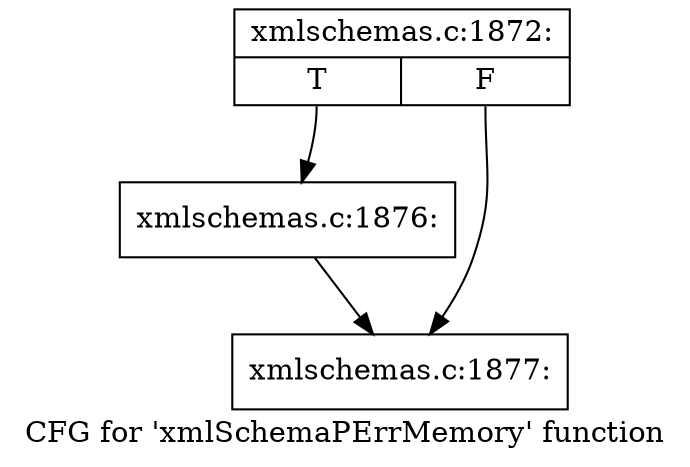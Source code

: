 digraph "CFG for 'xmlSchemaPErrMemory' function" {
	label="CFG for 'xmlSchemaPErrMemory' function";

	Node0x4b74210 [shape=record,label="{xmlschemas.c:1872:|{<s0>T|<s1>F}}"];
	Node0x4b74210:s0 -> Node0x4b76f10;
	Node0x4b74210:s1 -> Node0x4b76f60;
	Node0x4b76f10 [shape=record,label="{xmlschemas.c:1876:}"];
	Node0x4b76f10 -> Node0x4b76f60;
	Node0x4b76f60 [shape=record,label="{xmlschemas.c:1877:}"];
}
